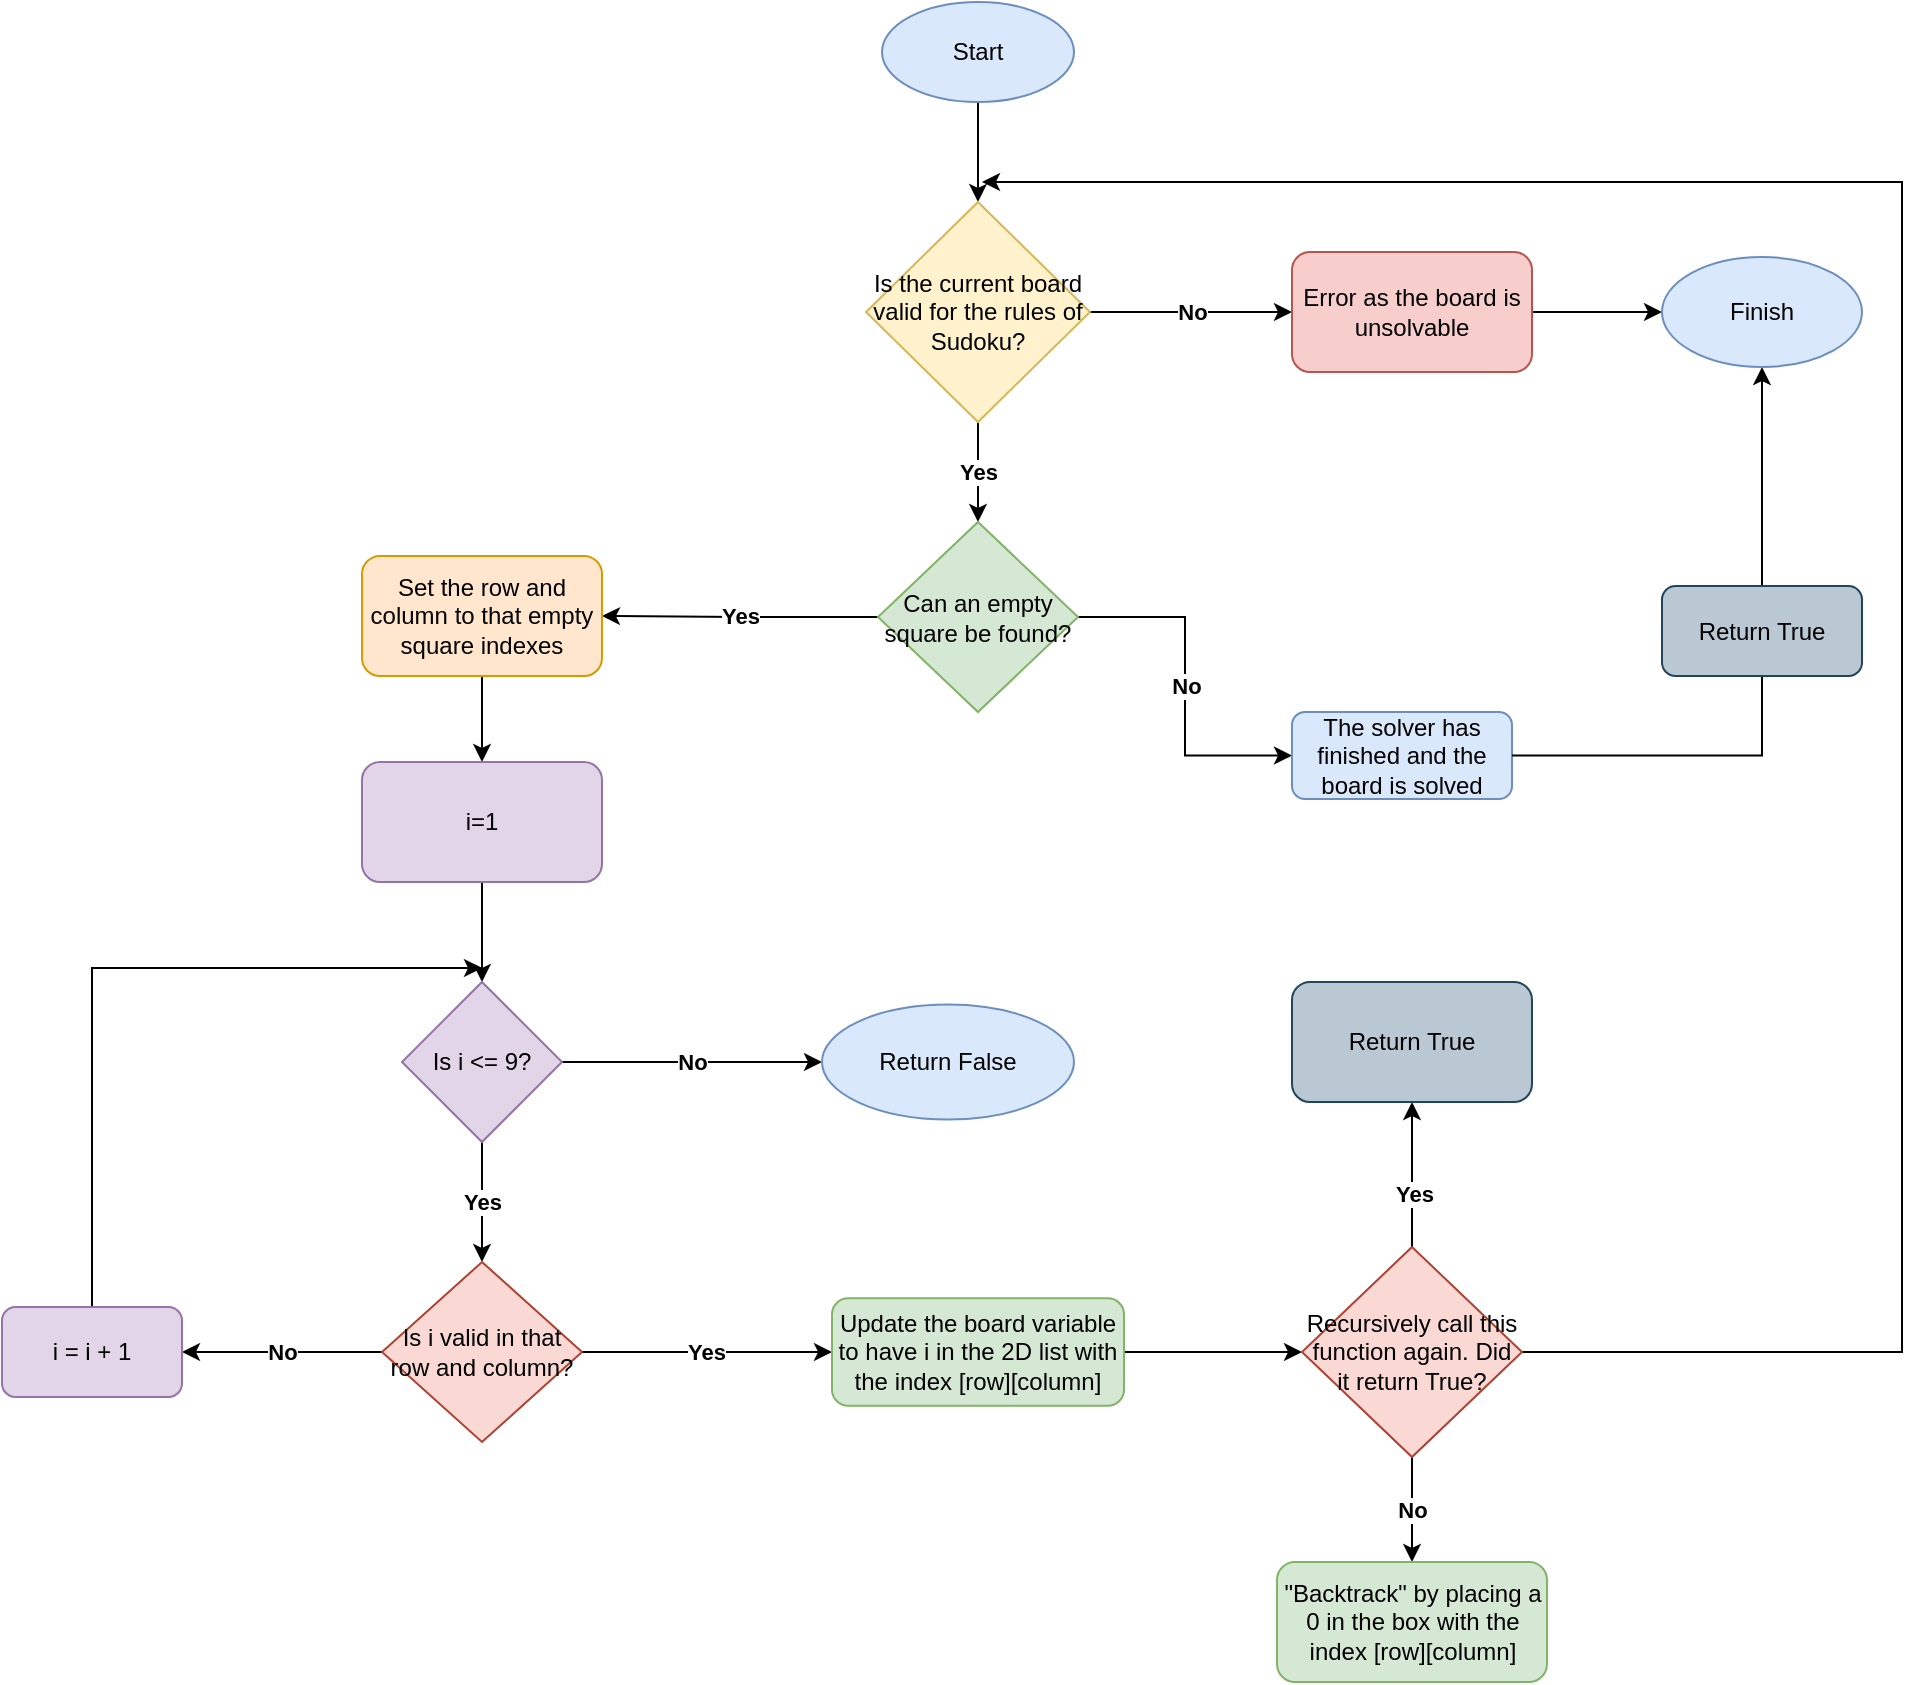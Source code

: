 <mxfile version="21.1.2" type="device">
  <diagram id="7NlyBKI5GkNs8vtIFSGc" name="Page-1">
    <mxGraphModel dx="2261" dy="756" grid="1" gridSize="10" guides="1" tooltips="1" connect="1" arrows="1" fold="1" page="1" pageScale="1" pageWidth="827" pageHeight="1169" math="0" shadow="0">
      <root>
        <mxCell id="0" />
        <mxCell id="1" parent="0" />
        <mxCell id="WVtaq3fYPAHRfvgPRUCA-3" value="" style="edgeStyle=orthogonalEdgeStyle;rounded=0;orthogonalLoop=1;jettySize=auto;html=1;entryX=0.5;entryY=0;entryDx=0;entryDy=0;" parent="1" source="WVtaq3fYPAHRfvgPRUCA-1" target="WVtaq3fYPAHRfvgPRUCA-2" edge="1">
          <mxGeometry relative="1" as="geometry" />
        </mxCell>
        <mxCell id="WVtaq3fYPAHRfvgPRUCA-1" value="Start" style="ellipse;whiteSpace=wrap;html=1;fillColor=#dae8fc;strokeColor=#6c8ebf;" parent="1" vertex="1">
          <mxGeometry x="370" y="60" width="96" height="50" as="geometry" />
        </mxCell>
        <mxCell id="WVtaq3fYPAHRfvgPRUCA-16" value="&lt;b&gt;Yes&lt;/b&gt;" style="edgeStyle=orthogonalEdgeStyle;rounded=0;orthogonalLoop=1;jettySize=auto;html=1;entryX=0.5;entryY=0;entryDx=0;entryDy=0;" parent="1" source="WVtaq3fYPAHRfvgPRUCA-2" target="WVtaq3fYPAHRfvgPRUCA-13" edge="1">
          <mxGeometry relative="1" as="geometry" />
        </mxCell>
        <mxCell id="hfWW1xW6RFbz01fehzcv-2" value="&lt;b&gt;No&lt;/b&gt;" style="edgeStyle=orthogonalEdgeStyle;rounded=0;orthogonalLoop=1;jettySize=auto;html=1;entryX=0;entryY=0.5;entryDx=0;entryDy=0;" parent="1" source="WVtaq3fYPAHRfvgPRUCA-2" target="WVtaq3fYPAHRfvgPRUCA-6" edge="1">
          <mxGeometry relative="1" as="geometry" />
        </mxCell>
        <mxCell id="WVtaq3fYPAHRfvgPRUCA-2" value="Is the current board valid for the rules of Sudoku?" style="rhombus;whiteSpace=wrap;html=1;fillColor=#fff2cc;strokeColor=#d6b656;" parent="1" vertex="1">
          <mxGeometry x="362" y="160" width="112" height="110" as="geometry" />
        </mxCell>
        <mxCell id="t9-L5kfbOhESfFCxQeHO-42" style="edgeStyle=orthogonalEdgeStyle;rounded=0;orthogonalLoop=1;jettySize=auto;html=1;" parent="1" source="WVtaq3fYPAHRfvgPRUCA-6" target="t9-L5kfbOhESfFCxQeHO-41" edge="1">
          <mxGeometry relative="1" as="geometry" />
        </mxCell>
        <mxCell id="WVtaq3fYPAHRfvgPRUCA-6" value="Error as the board is unsolvable" style="rounded=1;whiteSpace=wrap;html=1;fillColor=#f8cecc;strokeColor=#b85450;" parent="1" vertex="1">
          <mxGeometry x="575" y="185" width="120" height="60" as="geometry" />
        </mxCell>
        <mxCell id="WVtaq3fYPAHRfvgPRUCA-18" value="&lt;b&gt;No&lt;/b&gt;" style="edgeStyle=orthogonalEdgeStyle;rounded=0;orthogonalLoop=1;jettySize=auto;html=1;entryX=0;entryY=0.5;entryDx=0;entryDy=0;" parent="1" source="WVtaq3fYPAHRfvgPRUCA-13" target="WVtaq3fYPAHRfvgPRUCA-17" edge="1">
          <mxGeometry relative="1" as="geometry" />
        </mxCell>
        <mxCell id="t9-L5kfbOhESfFCxQeHO-2" value="&lt;b&gt;Yes&lt;/b&gt;" style="edgeStyle=orthogonalEdgeStyle;rounded=0;orthogonalLoop=1;jettySize=auto;html=1;entryX=1;entryY=0.5;entryDx=0;entryDy=0;" parent="1" source="WVtaq3fYPAHRfvgPRUCA-13" target="t9-L5kfbOhESfFCxQeHO-1" edge="1">
          <mxGeometry relative="1" as="geometry" />
        </mxCell>
        <mxCell id="WVtaq3fYPAHRfvgPRUCA-13" value="Can an empty square be found?" style="rhombus;whiteSpace=wrap;html=1;fillColor=#d5e8d4;strokeColor=#82b366;" parent="1" vertex="1">
          <mxGeometry x="368" y="320" width="100" height="95" as="geometry" />
        </mxCell>
        <mxCell id="hfWW1xW6RFbz01fehzcv-3" style="edgeStyle=orthogonalEdgeStyle;rounded=0;orthogonalLoop=1;jettySize=auto;html=1;entryX=0.5;entryY=1;entryDx=0;entryDy=0;startArrow=none;" parent="1" source="hfWW1xW6RFbz01fehzcv-5" target="t9-L5kfbOhESfFCxQeHO-41" edge="1">
          <mxGeometry relative="1" as="geometry" />
        </mxCell>
        <mxCell id="WVtaq3fYPAHRfvgPRUCA-17" value="The solver has finished and the board is solved" style="rounded=1;whiteSpace=wrap;html=1;fillColor=#dae8fc;strokeColor=#6c8ebf;" parent="1" vertex="1">
          <mxGeometry x="575" y="415" width="110" height="43.5" as="geometry" />
        </mxCell>
        <mxCell id="t9-L5kfbOhESfFCxQeHO-4" style="edgeStyle=orthogonalEdgeStyle;rounded=0;orthogonalLoop=1;jettySize=auto;html=1;entryX=0.5;entryY=0;entryDx=0;entryDy=0;" parent="1" source="t9-L5kfbOhESfFCxQeHO-1" target="t9-L5kfbOhESfFCxQeHO-3" edge="1">
          <mxGeometry relative="1" as="geometry" />
        </mxCell>
        <mxCell id="t9-L5kfbOhESfFCxQeHO-1" value="Set the row and column to that empty square indexes" style="rounded=1;whiteSpace=wrap;html=1;fillColor=#ffe6cc;strokeColor=#d79b00;" parent="1" vertex="1">
          <mxGeometry x="110" y="337" width="120" height="60" as="geometry" />
        </mxCell>
        <mxCell id="t9-L5kfbOhESfFCxQeHO-16" style="edgeStyle=orthogonalEdgeStyle;rounded=0;orthogonalLoop=1;jettySize=auto;html=1;entryX=0.5;entryY=0;entryDx=0;entryDy=0;" parent="1" source="t9-L5kfbOhESfFCxQeHO-3" target="t9-L5kfbOhESfFCxQeHO-7" edge="1">
          <mxGeometry relative="1" as="geometry" />
        </mxCell>
        <mxCell id="t9-L5kfbOhESfFCxQeHO-3" value="i=1" style="rounded=1;whiteSpace=wrap;html=1;fillColor=#e1d5e7;strokeColor=#9673a6;" parent="1" vertex="1">
          <mxGeometry x="110" y="440" width="120" height="60" as="geometry" />
        </mxCell>
        <mxCell id="t9-L5kfbOhESfFCxQeHO-15" value="&lt;b&gt;No&lt;/b&gt;" style="edgeStyle=orthogonalEdgeStyle;rounded=0;orthogonalLoop=1;jettySize=auto;html=1;entryX=0;entryY=0.5;entryDx=0;entryDy=0;" parent="1" source="t9-L5kfbOhESfFCxQeHO-7" target="t9-L5kfbOhESfFCxQeHO-11" edge="1">
          <mxGeometry relative="1" as="geometry">
            <Array as="points" />
          </mxGeometry>
        </mxCell>
        <mxCell id="t9-L5kfbOhESfFCxQeHO-18" value="&lt;b&gt;Yes&lt;/b&gt;" style="edgeStyle=orthogonalEdgeStyle;rounded=0;orthogonalLoop=1;jettySize=auto;html=1;entryX=0.5;entryY=0;entryDx=0;entryDy=0;" parent="1" source="t9-L5kfbOhESfFCxQeHO-7" target="t9-L5kfbOhESfFCxQeHO-17" edge="1">
          <mxGeometry relative="1" as="geometry" />
        </mxCell>
        <mxCell id="t9-L5kfbOhESfFCxQeHO-7" value="Is i &amp;lt;= 9?" style="rhombus;whiteSpace=wrap;html=1;fillColor=#e1d5e7;strokeColor=#9673a6;" parent="1" vertex="1">
          <mxGeometry x="130" y="550" width="80" height="80" as="geometry" />
        </mxCell>
        <mxCell id="t9-L5kfbOhESfFCxQeHO-11" value="Return False" style="ellipse;whiteSpace=wrap;html=1;fillColor=#dae8fc;strokeColor=#6c8ebf;" parent="1" vertex="1">
          <mxGeometry x="340" y="561.25" width="126" height="57.5" as="geometry" />
        </mxCell>
        <mxCell id="t9-L5kfbOhESfFCxQeHO-22" value="&lt;b&gt;No&lt;/b&gt;" style="edgeStyle=orthogonalEdgeStyle;rounded=0;orthogonalLoop=1;jettySize=auto;html=1;entryX=1;entryY=0.5;entryDx=0;entryDy=0;" parent="1" source="t9-L5kfbOhESfFCxQeHO-17" target="t9-L5kfbOhESfFCxQeHO-21" edge="1">
          <mxGeometry relative="1" as="geometry" />
        </mxCell>
        <mxCell id="t9-L5kfbOhESfFCxQeHO-26" value="&lt;b&gt;Yes&lt;/b&gt;" style="edgeStyle=orthogonalEdgeStyle;rounded=0;orthogonalLoop=1;jettySize=auto;html=1;entryX=0;entryY=0.5;entryDx=0;entryDy=0;" parent="1" source="t9-L5kfbOhESfFCxQeHO-17" target="t9-L5kfbOhESfFCxQeHO-25" edge="1">
          <mxGeometry relative="1" as="geometry" />
        </mxCell>
        <mxCell id="t9-L5kfbOhESfFCxQeHO-17" value="Is i valid in that row and column?" style="rhombus;whiteSpace=wrap;html=1;fillColor=#fad9d5;strokeColor=#ae4132;" parent="1" vertex="1">
          <mxGeometry x="120" y="690" width="100" height="90" as="geometry" />
        </mxCell>
        <mxCell id="t9-L5kfbOhESfFCxQeHO-24" style="edgeStyle=orthogonalEdgeStyle;rounded=0;orthogonalLoop=1;jettySize=auto;html=1;" parent="1" source="t9-L5kfbOhESfFCxQeHO-21" edge="1">
          <mxGeometry relative="1" as="geometry">
            <mxPoint x="170" y="543" as="targetPoint" />
            <Array as="points">
              <mxPoint x="-25" y="543" />
            </Array>
          </mxGeometry>
        </mxCell>
        <mxCell id="t9-L5kfbOhESfFCxQeHO-21" value="i = i + 1" style="rounded=1;whiteSpace=wrap;html=1;fillColor=#e1d5e7;strokeColor=#9673a6;" parent="1" vertex="1">
          <mxGeometry x="-70" y="712.5" width="90" height="45" as="geometry" />
        </mxCell>
        <mxCell id="t9-L5kfbOhESfFCxQeHO-30" style="edgeStyle=orthogonalEdgeStyle;rounded=0;orthogonalLoop=1;jettySize=auto;html=1;entryX=0;entryY=0.5;entryDx=0;entryDy=0;" parent="1" source="t9-L5kfbOhESfFCxQeHO-25" target="t9-L5kfbOhESfFCxQeHO-27" edge="1">
          <mxGeometry relative="1" as="geometry" />
        </mxCell>
        <mxCell id="t9-L5kfbOhESfFCxQeHO-25" value="Update the board variable to have i in the 2D list with the index [row][column]" style="rounded=1;whiteSpace=wrap;html=1;fillColor=#d5e8d4;strokeColor=#82b366;" parent="1" vertex="1">
          <mxGeometry x="345" y="708.13" width="146" height="53.75" as="geometry" />
        </mxCell>
        <mxCell id="t9-L5kfbOhESfFCxQeHO-29" style="edgeStyle=orthogonalEdgeStyle;rounded=0;orthogonalLoop=1;jettySize=auto;html=1;" parent="1" source="t9-L5kfbOhESfFCxQeHO-27" edge="1">
          <mxGeometry relative="1" as="geometry">
            <mxPoint x="420" y="150" as="targetPoint" />
            <Array as="points">
              <mxPoint x="880" y="735" />
              <mxPoint x="880" y="150" />
            </Array>
          </mxGeometry>
        </mxCell>
        <mxCell id="t9-L5kfbOhESfFCxQeHO-34" style="edgeStyle=orthogonalEdgeStyle;rounded=0;orthogonalLoop=1;jettySize=auto;html=1;" parent="1" source="t9-L5kfbOhESfFCxQeHO-27" target="t9-L5kfbOhESfFCxQeHO-33" edge="1">
          <mxGeometry relative="1" as="geometry" />
        </mxCell>
        <mxCell id="t9-L5kfbOhESfFCxQeHO-35" value="&lt;b&gt;Yes&lt;/b&gt;" style="edgeLabel;html=1;align=center;verticalAlign=middle;resizable=0;points=[];" parent="t9-L5kfbOhESfFCxQeHO-34" vertex="1" connectable="0">
          <mxGeometry x="-0.255" y="-1" relative="1" as="geometry">
            <mxPoint as="offset" />
          </mxGeometry>
        </mxCell>
        <mxCell id="t9-L5kfbOhESfFCxQeHO-38" value="&lt;b&gt;No&lt;/b&gt;" style="edgeStyle=orthogonalEdgeStyle;rounded=0;orthogonalLoop=1;jettySize=auto;html=1;entryX=0.5;entryY=0;entryDx=0;entryDy=0;" parent="1" source="t9-L5kfbOhESfFCxQeHO-27" target="t9-L5kfbOhESfFCxQeHO-36" edge="1">
          <mxGeometry relative="1" as="geometry" />
        </mxCell>
        <mxCell id="t9-L5kfbOhESfFCxQeHO-27" value="Recursively call this function again. Did it return True?" style="rhombus;whiteSpace=wrap;html=1;fillColor=#fad9d5;strokeColor=#ae4132;" parent="1" vertex="1">
          <mxGeometry x="580" y="682.5" width="110" height="105" as="geometry" />
        </mxCell>
        <mxCell id="t9-L5kfbOhESfFCxQeHO-33" value="Return True" style="rounded=1;whiteSpace=wrap;html=1;fillColor=#bac8d3;strokeColor=#23445d;" parent="1" vertex="1">
          <mxGeometry x="575" y="550" width="120" height="60" as="geometry" />
        </mxCell>
        <mxCell id="t9-L5kfbOhESfFCxQeHO-36" value="&quot;Backtrack&quot; by placing a 0 in the box with the index [row][column]" style="rounded=1;whiteSpace=wrap;html=1;fillColor=#d5e8d4;strokeColor=#82b366;" parent="1" vertex="1">
          <mxGeometry x="567.5" y="840" width="135" height="60" as="geometry" />
        </mxCell>
        <mxCell id="t9-L5kfbOhESfFCxQeHO-41" value="Finish" style="ellipse;whiteSpace=wrap;html=1;fillColor=#dae8fc;strokeColor=#6c8ebf;" parent="1" vertex="1">
          <mxGeometry x="760" y="187.5" width="100" height="55" as="geometry" />
        </mxCell>
        <mxCell id="hfWW1xW6RFbz01fehzcv-6" value="" style="edgeStyle=orthogonalEdgeStyle;rounded=0;orthogonalLoop=1;jettySize=auto;html=1;entryX=0.5;entryY=1;entryDx=0;entryDy=0;endArrow=none;" parent="1" source="WVtaq3fYPAHRfvgPRUCA-17" target="hfWW1xW6RFbz01fehzcv-5" edge="1">
          <mxGeometry relative="1" as="geometry">
            <mxPoint x="685" y="437" as="sourcePoint" />
            <mxPoint x="810" y="243" as="targetPoint" />
          </mxGeometry>
        </mxCell>
        <mxCell id="hfWW1xW6RFbz01fehzcv-5" value="Return True" style="rounded=1;whiteSpace=wrap;html=1;fillColor=#bac8d3;strokeColor=#23445d;" parent="1" vertex="1">
          <mxGeometry x="760" y="352" width="100" height="45" as="geometry" />
        </mxCell>
      </root>
    </mxGraphModel>
  </diagram>
</mxfile>
